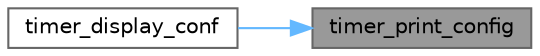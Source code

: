 digraph "timer_print_config"
{
 // LATEX_PDF_SIZE
  bgcolor="transparent";
  edge [fontname=Helvetica,fontsize=10,labelfontname=Helvetica,labelfontsize=10];
  node [fontname=Helvetica,fontsize=10,shape=box,height=0.2,width=0.4];
  rankdir="RL";
  Node1 [label="timer_print_config",height=0.2,width=0.4,color="gray40", fillcolor="grey60", style="filled", fontcolor="black",tooltip="Prints a timer config field value."];
  Node1 -> Node2 [dir="back",color="steelblue1",style="solid"];
  Node2 [label="timer_display_conf",height=0.2,width=0.4,color="grey40", fillcolor="white", style="filled",URL="$group__timer.html#ga140d8f092c0913cabdca949c4a1cc650",tooltip="Shows timer configuration."];
}
